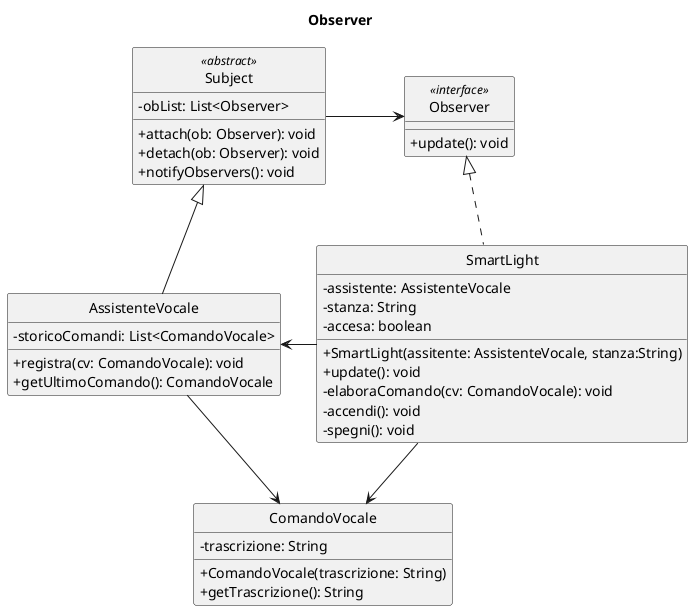 ' PlantUML: tool per la generazione di UML (.png) in modo testuale
' supporta diversi diagrammi UML 
' (es. diagramma delle classi, di sequenza...)
' esempio file class_diagram.puml per generare UML a destra
' download (jar): http://plantuml.com/download
' documentazione: http://plantuml.com/class-diagram
' estensione per VS Code (PlantUML): https://marketplace.visualstudio.com/items?itemName=jebbs.plantuml
' (premi ALT-D per aprire la preview in VS Code)

@startuml Observer

' START STYLE
skinparam {
	'monochrome true
	'shadowing false
	'classBackgroundColor white
	'noteBackgroundColor white
	classAttributeIconSize 0
	'linetype polyline
	'linetype ortho
}
hide circle
' END STYLE

title Observer

class Observer <<interface>>{
    + update(): void
}

class AssistenteVocale{
    - storicoComandi: List<ComandoVocale>
    + registra(cv: ComandoVocale): void
    + getUltimoComando(): ComandoVocale
}

class ComandoVocale{
    - trascrizione: String
    + ComandoVocale(trascrizione: String)
    + getTrascrizione(): String
}

class SmartLight{
    - assistente: AssistenteVocale
    - stanza: String
    - accesa: boolean
    + SmartLight(assitente: AssistenteVocale, stanza:String)
    + update(): void
    - elaboraComando(cv: ComandoVocale): void
    - accendi(): void
    - spegni(): void
}

class Subject <<abstract>>{
    - obList: List<Observer>
    + attach(ob: Observer): void
    + detach(ob: Observer): void
    + notifyObservers(): void
}

' definisco le relazioni
AssistenteVocale -up-|> Subject
SmartLight .up.|> Observer
Subject -right-> Observer
SmartLight -left-> AssistenteVocale
AssistenteVocale -down-> ComandoVocale
SmartLight -down-> ComandoVocale

@enduml